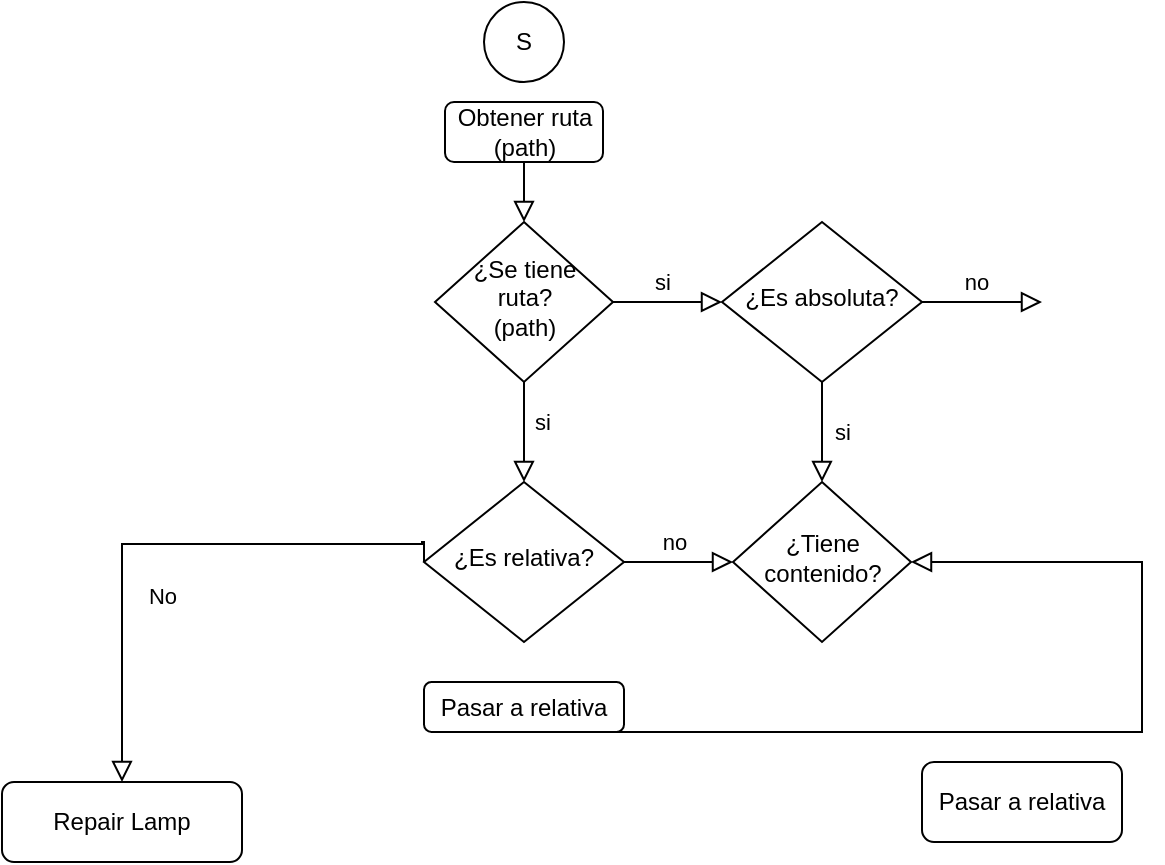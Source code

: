 <mxfile version="21.6.2" type="github">
  <diagram id="C5RBs43oDa-KdzZeNtuy" name="Page-1">
    <mxGraphModel dx="464" dy="257" grid="1" gridSize="10" guides="1" tooltips="1" connect="1" arrows="1" fold="1" page="1" pageScale="1" pageWidth="827" pageHeight="1169" math="0" shadow="0">
      <root>
        <mxCell id="WIyWlLk6GJQsqaUBKTNV-0" />
        <mxCell id="WIyWlLk6GJQsqaUBKTNV-1" parent="WIyWlLk6GJQsqaUBKTNV-0" />
        <mxCell id="WIyWlLk6GJQsqaUBKTNV-2" value="" style="rounded=0;html=1;jettySize=auto;orthogonalLoop=1;fontSize=11;endArrow=block;endFill=0;endSize=8;strokeWidth=1;shadow=0;labelBackgroundColor=none;edgeStyle=orthogonalEdgeStyle;" parent="WIyWlLk6GJQsqaUBKTNV-1" source="WIyWlLk6GJQsqaUBKTNV-3" target="WIyWlLk6GJQsqaUBKTNV-6" edge="1">
          <mxGeometry relative="1" as="geometry" />
        </mxCell>
        <mxCell id="WIyWlLk6GJQsqaUBKTNV-3" value="Obtener ruta&lt;br&gt;(path)" style="rounded=1;whiteSpace=wrap;html=1;fontSize=12;glass=0;strokeWidth=1;shadow=0;" parent="WIyWlLk6GJQsqaUBKTNV-1" vertex="1">
          <mxGeometry x="381.5" y="90" width="79" height="30" as="geometry" />
        </mxCell>
        <mxCell id="WIyWlLk6GJQsqaUBKTNV-4" value="si" style="rounded=0;html=1;jettySize=auto;orthogonalLoop=1;fontSize=11;endArrow=block;endFill=0;endSize=8;strokeWidth=1;shadow=0;labelBackgroundColor=none;edgeStyle=orthogonalEdgeStyle;exitX=1;exitY=0.5;exitDx=0;exitDy=0;" parent="WIyWlLk6GJQsqaUBKTNV-1" source="WIyWlLk6GJQsqaUBKTNV-6" target="WIyWlLk6GJQsqaUBKTNV-10" edge="1">
          <mxGeometry x="-0.101" y="10" relative="1" as="geometry">
            <mxPoint as="offset" />
            <Array as="points">
              <mxPoint x="510" y="190" />
              <mxPoint x="510" y="190" />
            </Array>
          </mxGeometry>
        </mxCell>
        <mxCell id="WIyWlLk6GJQsqaUBKTNV-6" value="¿Se tiene ruta?&lt;br&gt;(path)" style="rhombus;whiteSpace=wrap;html=1;shadow=0;fontFamily=Helvetica;fontSize=12;align=center;strokeWidth=1;spacing=6;spacingTop=-4;" parent="WIyWlLk6GJQsqaUBKTNV-1" vertex="1">
          <mxGeometry x="376.5" y="150" width="89" height="80" as="geometry" />
        </mxCell>
        <mxCell id="WIyWlLk6GJQsqaUBKTNV-8" value="No" style="rounded=0;html=1;jettySize=auto;orthogonalLoop=1;fontSize=11;endArrow=block;endFill=0;endSize=8;strokeWidth=1;shadow=0;labelBackgroundColor=none;edgeStyle=orthogonalEdgeStyle;exitX=0;exitY=0.5;exitDx=0;exitDy=0;" parent="WIyWlLk6GJQsqaUBKTNV-1" source="K4JYTw5yfTDGfKBI4vf8-11" target="WIyWlLk6GJQsqaUBKTNV-11" edge="1">
          <mxGeometry x="0.333" y="20" relative="1" as="geometry">
            <mxPoint as="offset" />
            <mxPoint x="510" y="310.0" as="sourcePoint" />
            <Array as="points">
              <mxPoint x="371" y="310" />
              <mxPoint x="370" y="310" />
              <mxPoint x="370" y="311" />
              <mxPoint x="220" y="311" />
            </Array>
          </mxGeometry>
        </mxCell>
        <mxCell id="WIyWlLk6GJQsqaUBKTNV-9" value="si" style="edgeStyle=orthogonalEdgeStyle;rounded=0;html=1;jettySize=auto;orthogonalLoop=1;fontSize=11;endArrow=block;endFill=0;endSize=8;strokeWidth=1;shadow=0;labelBackgroundColor=none;exitX=0.5;exitY=1;exitDx=0;exitDy=0;" parent="WIyWlLk6GJQsqaUBKTNV-1" source="WIyWlLk6GJQsqaUBKTNV-10" edge="1">
          <mxGeometry y="10" relative="1" as="geometry">
            <mxPoint as="offset" />
            <mxPoint x="570" y="280" as="targetPoint" />
            <Array as="points">
              <mxPoint x="570" y="250" />
              <mxPoint x="570" y="250" />
            </Array>
          </mxGeometry>
        </mxCell>
        <mxCell id="WIyWlLk6GJQsqaUBKTNV-10" value="¿Es absoluta?" style="rhombus;whiteSpace=wrap;html=1;shadow=0;fontFamily=Helvetica;fontSize=12;align=center;strokeWidth=1;spacing=6;spacingTop=-4;" parent="WIyWlLk6GJQsqaUBKTNV-1" vertex="1">
          <mxGeometry x="520" y="150" width="100" height="80" as="geometry" />
        </mxCell>
        <mxCell id="WIyWlLk6GJQsqaUBKTNV-11" value="Repair Lamp" style="rounded=1;whiteSpace=wrap;html=1;fontSize=12;glass=0;strokeWidth=1;shadow=0;" parent="WIyWlLk6GJQsqaUBKTNV-1" vertex="1">
          <mxGeometry x="160" y="430" width="120" height="40" as="geometry" />
        </mxCell>
        <mxCell id="K4JYTw5yfTDGfKBI4vf8-0" value="S" style="ellipse;whiteSpace=wrap;html=1;aspect=fixed;" vertex="1" parent="WIyWlLk6GJQsqaUBKTNV-1">
          <mxGeometry x="401" y="40" width="40" height="40" as="geometry" />
        </mxCell>
        <mxCell id="K4JYTw5yfTDGfKBI4vf8-3" value="no" style="rounded=0;html=1;jettySize=auto;orthogonalLoop=1;fontSize=11;endArrow=block;endFill=0;endSize=8;strokeWidth=1;shadow=0;labelBackgroundColor=none;edgeStyle=orthogonalEdgeStyle;exitX=1;exitY=0.5;exitDx=0;exitDy=0;" edge="1" parent="WIyWlLk6GJQsqaUBKTNV-1" source="WIyWlLk6GJQsqaUBKTNV-10">
          <mxGeometry x="-0.098" y="10" relative="1" as="geometry">
            <mxPoint as="offset" />
            <mxPoint x="476" y="200" as="sourcePoint" />
            <mxPoint x="680" y="190" as="targetPoint" />
            <Array as="points">
              <mxPoint x="670" y="190" />
            </Array>
          </mxGeometry>
        </mxCell>
        <mxCell id="K4JYTw5yfTDGfKBI4vf8-5" value="Pasar a relativa" style="rounded=1;whiteSpace=wrap;html=1;" vertex="1" parent="WIyWlLk6GJQsqaUBKTNV-1">
          <mxGeometry x="371" y="380" width="100" height="25" as="geometry" />
        </mxCell>
        <mxCell id="K4JYTw5yfTDGfKBI4vf8-6" value="Pasar a relativa" style="rounded=1;whiteSpace=wrap;html=1;" vertex="1" parent="WIyWlLk6GJQsqaUBKTNV-1">
          <mxGeometry x="620" y="420" width="100" height="40" as="geometry" />
        </mxCell>
        <mxCell id="K4JYTw5yfTDGfKBI4vf8-7" value="¿Tiene contenido?" style="rhombus;whiteSpace=wrap;html=1;shadow=0;fontFamily=Helvetica;fontSize=12;align=center;strokeWidth=1;spacing=6;spacingTop=-4;" vertex="1" parent="WIyWlLk6GJQsqaUBKTNV-1">
          <mxGeometry x="525.5" y="280" width="89" height="80" as="geometry" />
        </mxCell>
        <mxCell id="K4JYTw5yfTDGfKBI4vf8-8" value="" style="edgeStyle=orthogonalEdgeStyle;rounded=0;html=1;jettySize=auto;orthogonalLoop=1;fontSize=11;endArrow=block;endFill=0;endSize=8;strokeWidth=1;shadow=0;labelBackgroundColor=none;exitX=0.5;exitY=1;exitDx=0;exitDy=0;entryX=1;entryY=0.5;entryDx=0;entryDy=0;" edge="1" parent="WIyWlLk6GJQsqaUBKTNV-1" source="K4JYTw5yfTDGfKBI4vf8-5" target="K4JYTw5yfTDGfKBI4vf8-7">
          <mxGeometry y="10" relative="1" as="geometry">
            <mxPoint as="offset" />
            <mxPoint x="580" y="240" as="sourcePoint" />
            <mxPoint x="580" y="290" as="targetPoint" />
            <Array as="points">
              <mxPoint x="730" y="320" />
            </Array>
          </mxGeometry>
        </mxCell>
        <mxCell id="K4JYTw5yfTDGfKBI4vf8-10" value="Yes" style="edgeStyle=orthogonalEdgeStyle;rounded=0;html=1;jettySize=auto;orthogonalLoop=1;fontSize=11;endArrow=block;endFill=0;endSize=8;strokeWidth=1;shadow=0;labelBackgroundColor=none;exitX=0.5;exitY=1;exitDx=0;exitDy=0;" edge="1" parent="WIyWlLk6GJQsqaUBKTNV-1" source="K4JYTw5yfTDGfKBI4vf8-11">
          <mxGeometry y="10" relative="1" as="geometry">
            <mxPoint as="offset" />
            <mxPoint x="431.03" y="240" as="sourcePoint" />
            <mxPoint x="421" y="310" as="targetPoint" />
            <Array as="points">
              <mxPoint x="421" y="300" />
            </Array>
          </mxGeometry>
        </mxCell>
        <mxCell id="K4JYTw5yfTDGfKBI4vf8-12" value="" style="edgeStyle=orthogonalEdgeStyle;rounded=0;html=1;jettySize=auto;orthogonalLoop=1;fontSize=11;endArrow=block;endFill=0;endSize=8;strokeWidth=1;shadow=0;labelBackgroundColor=none;exitX=0.5;exitY=1;exitDx=0;exitDy=0;" edge="1" parent="WIyWlLk6GJQsqaUBKTNV-1" source="WIyWlLk6GJQsqaUBKTNV-6" target="K4JYTw5yfTDGfKBI4vf8-11">
          <mxGeometry y="10" relative="1" as="geometry">
            <mxPoint as="offset" />
            <mxPoint x="421" y="230" as="sourcePoint" />
            <mxPoint x="421" y="310" as="targetPoint" />
            <Array as="points" />
          </mxGeometry>
        </mxCell>
        <mxCell id="K4JYTw5yfTDGfKBI4vf8-13" value="si" style="edgeLabel;html=1;align=center;verticalAlign=middle;resizable=0;points=[];" vertex="1" connectable="0" parent="K4JYTw5yfTDGfKBI4vf8-12">
          <mxGeometry x="-0.221" y="1" relative="1" as="geometry">
            <mxPoint x="8" as="offset" />
          </mxGeometry>
        </mxCell>
        <mxCell id="K4JYTw5yfTDGfKBI4vf8-11" value="¿Es relativa?" style="rhombus;whiteSpace=wrap;html=1;shadow=0;fontFamily=Helvetica;fontSize=12;align=center;strokeWidth=1;spacing=6;spacingTop=-4;" vertex="1" parent="WIyWlLk6GJQsqaUBKTNV-1">
          <mxGeometry x="371" y="280" width="100" height="80" as="geometry" />
        </mxCell>
        <mxCell id="K4JYTw5yfTDGfKBI4vf8-14" value="no" style="rounded=0;html=1;jettySize=auto;orthogonalLoop=1;fontSize=11;endArrow=block;endFill=0;endSize=8;strokeWidth=1;shadow=0;labelBackgroundColor=none;edgeStyle=orthogonalEdgeStyle;exitX=1;exitY=0.5;exitDx=0;exitDy=0;entryX=0;entryY=0.5;entryDx=0;entryDy=0;" edge="1" parent="WIyWlLk6GJQsqaUBKTNV-1" source="K4JYTw5yfTDGfKBI4vf8-11" target="K4JYTw5yfTDGfKBI4vf8-7">
          <mxGeometry x="-0.101" y="10" relative="1" as="geometry">
            <mxPoint as="offset" />
            <mxPoint x="440" y="279.41" as="sourcePoint" />
            <mxPoint x="570" y="279" as="targetPoint" />
            <Array as="points">
              <mxPoint x="500" y="320" />
              <mxPoint x="500" y="320" />
            </Array>
          </mxGeometry>
        </mxCell>
      </root>
    </mxGraphModel>
  </diagram>
</mxfile>
